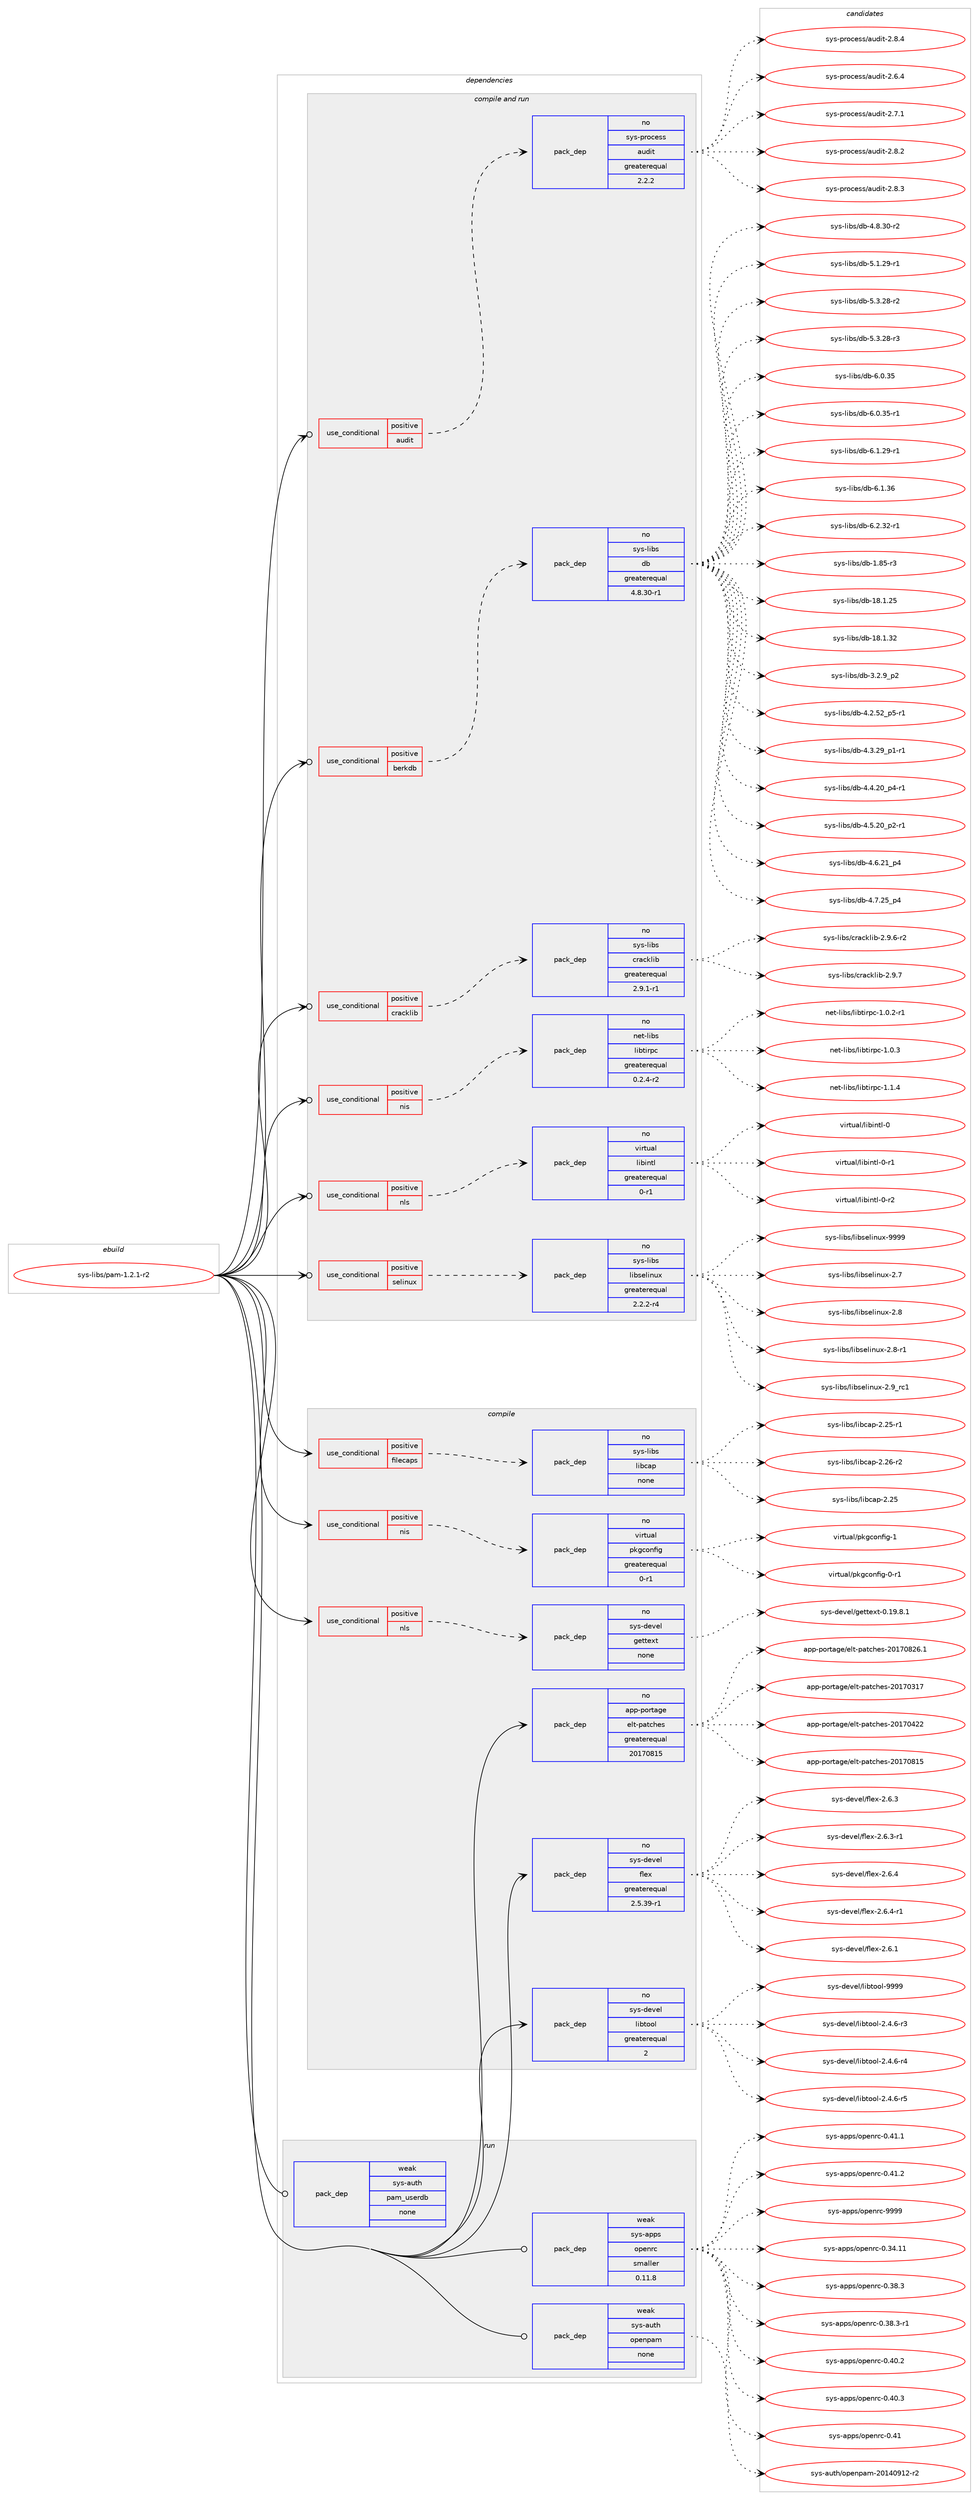 digraph prolog {

# *************
# Graph options
# *************

newrank=true;
concentrate=true;
compound=true;
graph [rankdir=LR,fontname=Helvetica,fontsize=10,ranksep=1.5];#, ranksep=2.5, nodesep=0.2];
edge  [arrowhead=vee];
node  [fontname=Helvetica,fontsize=10];

# **********
# The ebuild
# **********

subgraph cluster_leftcol {
color=gray;
rank=same;
label=<<i>ebuild</i>>;
id [label="sys-libs/pam-1.2.1-r2", color=red, width=4, href="../sys-libs/pam-1.2.1-r2.svg"];
}

# ****************
# The dependencies
# ****************

subgraph cluster_midcol {
color=gray;
label=<<i>dependencies</i>>;
subgraph cluster_compile {
fillcolor="#eeeeee";
style=filled;
label=<<i>compile</i>>;
subgraph cond462163 {
dependency1739249 [label=<<TABLE BORDER="0" CELLBORDER="1" CELLSPACING="0" CELLPADDING="4"><TR><TD ROWSPAN="3" CELLPADDING="10">use_conditional</TD></TR><TR><TD>positive</TD></TR><TR><TD>filecaps</TD></TR></TABLE>>, shape=none, color=red];
subgraph pack1248344 {
dependency1739250 [label=<<TABLE BORDER="0" CELLBORDER="1" CELLSPACING="0" CELLPADDING="4" WIDTH="220"><TR><TD ROWSPAN="6" CELLPADDING="30">pack_dep</TD></TR><TR><TD WIDTH="110">no</TD></TR><TR><TD>sys-libs</TD></TR><TR><TD>libcap</TD></TR><TR><TD>none</TD></TR><TR><TD></TD></TR></TABLE>>, shape=none, color=blue];
}
dependency1739249:e -> dependency1739250:w [weight=20,style="dashed",arrowhead="vee"];
}
id:e -> dependency1739249:w [weight=20,style="solid",arrowhead="vee"];
subgraph cond462164 {
dependency1739251 [label=<<TABLE BORDER="0" CELLBORDER="1" CELLSPACING="0" CELLPADDING="4"><TR><TD ROWSPAN="3" CELLPADDING="10">use_conditional</TD></TR><TR><TD>positive</TD></TR><TR><TD>nis</TD></TR></TABLE>>, shape=none, color=red];
subgraph pack1248345 {
dependency1739252 [label=<<TABLE BORDER="0" CELLBORDER="1" CELLSPACING="0" CELLPADDING="4" WIDTH="220"><TR><TD ROWSPAN="6" CELLPADDING="30">pack_dep</TD></TR><TR><TD WIDTH="110">no</TD></TR><TR><TD>virtual</TD></TR><TR><TD>pkgconfig</TD></TR><TR><TD>greaterequal</TD></TR><TR><TD>0-r1</TD></TR></TABLE>>, shape=none, color=blue];
}
dependency1739251:e -> dependency1739252:w [weight=20,style="dashed",arrowhead="vee"];
}
id:e -> dependency1739251:w [weight=20,style="solid",arrowhead="vee"];
subgraph cond462165 {
dependency1739253 [label=<<TABLE BORDER="0" CELLBORDER="1" CELLSPACING="0" CELLPADDING="4"><TR><TD ROWSPAN="3" CELLPADDING="10">use_conditional</TD></TR><TR><TD>positive</TD></TR><TR><TD>nls</TD></TR></TABLE>>, shape=none, color=red];
subgraph pack1248346 {
dependency1739254 [label=<<TABLE BORDER="0" CELLBORDER="1" CELLSPACING="0" CELLPADDING="4" WIDTH="220"><TR><TD ROWSPAN="6" CELLPADDING="30">pack_dep</TD></TR><TR><TD WIDTH="110">no</TD></TR><TR><TD>sys-devel</TD></TR><TR><TD>gettext</TD></TR><TR><TD>none</TD></TR><TR><TD></TD></TR></TABLE>>, shape=none, color=blue];
}
dependency1739253:e -> dependency1739254:w [weight=20,style="dashed",arrowhead="vee"];
}
id:e -> dependency1739253:w [weight=20,style="solid",arrowhead="vee"];
subgraph pack1248347 {
dependency1739255 [label=<<TABLE BORDER="0" CELLBORDER="1" CELLSPACING="0" CELLPADDING="4" WIDTH="220"><TR><TD ROWSPAN="6" CELLPADDING="30">pack_dep</TD></TR><TR><TD WIDTH="110">no</TD></TR><TR><TD>app-portage</TD></TR><TR><TD>elt-patches</TD></TR><TR><TD>greaterequal</TD></TR><TR><TD>20170815</TD></TR></TABLE>>, shape=none, color=blue];
}
id:e -> dependency1739255:w [weight=20,style="solid",arrowhead="vee"];
subgraph pack1248348 {
dependency1739256 [label=<<TABLE BORDER="0" CELLBORDER="1" CELLSPACING="0" CELLPADDING="4" WIDTH="220"><TR><TD ROWSPAN="6" CELLPADDING="30">pack_dep</TD></TR><TR><TD WIDTH="110">no</TD></TR><TR><TD>sys-devel</TD></TR><TR><TD>flex</TD></TR><TR><TD>greaterequal</TD></TR><TR><TD>2.5.39-r1</TD></TR></TABLE>>, shape=none, color=blue];
}
id:e -> dependency1739256:w [weight=20,style="solid",arrowhead="vee"];
subgraph pack1248349 {
dependency1739257 [label=<<TABLE BORDER="0" CELLBORDER="1" CELLSPACING="0" CELLPADDING="4" WIDTH="220"><TR><TD ROWSPAN="6" CELLPADDING="30">pack_dep</TD></TR><TR><TD WIDTH="110">no</TD></TR><TR><TD>sys-devel</TD></TR><TR><TD>libtool</TD></TR><TR><TD>greaterequal</TD></TR><TR><TD>2</TD></TR></TABLE>>, shape=none, color=blue];
}
id:e -> dependency1739257:w [weight=20,style="solid",arrowhead="vee"];
}
subgraph cluster_compileandrun {
fillcolor="#eeeeee";
style=filled;
label=<<i>compile and run</i>>;
subgraph cond462166 {
dependency1739258 [label=<<TABLE BORDER="0" CELLBORDER="1" CELLSPACING="0" CELLPADDING="4"><TR><TD ROWSPAN="3" CELLPADDING="10">use_conditional</TD></TR><TR><TD>positive</TD></TR><TR><TD>audit</TD></TR></TABLE>>, shape=none, color=red];
subgraph pack1248350 {
dependency1739259 [label=<<TABLE BORDER="0" CELLBORDER="1" CELLSPACING="0" CELLPADDING="4" WIDTH="220"><TR><TD ROWSPAN="6" CELLPADDING="30">pack_dep</TD></TR><TR><TD WIDTH="110">no</TD></TR><TR><TD>sys-process</TD></TR><TR><TD>audit</TD></TR><TR><TD>greaterequal</TD></TR><TR><TD>2.2.2</TD></TR></TABLE>>, shape=none, color=blue];
}
dependency1739258:e -> dependency1739259:w [weight=20,style="dashed",arrowhead="vee"];
}
id:e -> dependency1739258:w [weight=20,style="solid",arrowhead="odotvee"];
subgraph cond462167 {
dependency1739260 [label=<<TABLE BORDER="0" CELLBORDER="1" CELLSPACING="0" CELLPADDING="4"><TR><TD ROWSPAN="3" CELLPADDING="10">use_conditional</TD></TR><TR><TD>positive</TD></TR><TR><TD>berkdb</TD></TR></TABLE>>, shape=none, color=red];
subgraph pack1248351 {
dependency1739261 [label=<<TABLE BORDER="0" CELLBORDER="1" CELLSPACING="0" CELLPADDING="4" WIDTH="220"><TR><TD ROWSPAN="6" CELLPADDING="30">pack_dep</TD></TR><TR><TD WIDTH="110">no</TD></TR><TR><TD>sys-libs</TD></TR><TR><TD>db</TD></TR><TR><TD>greaterequal</TD></TR><TR><TD>4.8.30-r1</TD></TR></TABLE>>, shape=none, color=blue];
}
dependency1739260:e -> dependency1739261:w [weight=20,style="dashed",arrowhead="vee"];
}
id:e -> dependency1739260:w [weight=20,style="solid",arrowhead="odotvee"];
subgraph cond462168 {
dependency1739262 [label=<<TABLE BORDER="0" CELLBORDER="1" CELLSPACING="0" CELLPADDING="4"><TR><TD ROWSPAN="3" CELLPADDING="10">use_conditional</TD></TR><TR><TD>positive</TD></TR><TR><TD>cracklib</TD></TR></TABLE>>, shape=none, color=red];
subgraph pack1248352 {
dependency1739263 [label=<<TABLE BORDER="0" CELLBORDER="1" CELLSPACING="0" CELLPADDING="4" WIDTH="220"><TR><TD ROWSPAN="6" CELLPADDING="30">pack_dep</TD></TR><TR><TD WIDTH="110">no</TD></TR><TR><TD>sys-libs</TD></TR><TR><TD>cracklib</TD></TR><TR><TD>greaterequal</TD></TR><TR><TD>2.9.1-r1</TD></TR></TABLE>>, shape=none, color=blue];
}
dependency1739262:e -> dependency1739263:w [weight=20,style="dashed",arrowhead="vee"];
}
id:e -> dependency1739262:w [weight=20,style="solid",arrowhead="odotvee"];
subgraph cond462169 {
dependency1739264 [label=<<TABLE BORDER="0" CELLBORDER="1" CELLSPACING="0" CELLPADDING="4"><TR><TD ROWSPAN="3" CELLPADDING="10">use_conditional</TD></TR><TR><TD>positive</TD></TR><TR><TD>nis</TD></TR></TABLE>>, shape=none, color=red];
subgraph pack1248353 {
dependency1739265 [label=<<TABLE BORDER="0" CELLBORDER="1" CELLSPACING="0" CELLPADDING="4" WIDTH="220"><TR><TD ROWSPAN="6" CELLPADDING="30">pack_dep</TD></TR><TR><TD WIDTH="110">no</TD></TR><TR><TD>net-libs</TD></TR><TR><TD>libtirpc</TD></TR><TR><TD>greaterequal</TD></TR><TR><TD>0.2.4-r2</TD></TR></TABLE>>, shape=none, color=blue];
}
dependency1739264:e -> dependency1739265:w [weight=20,style="dashed",arrowhead="vee"];
}
id:e -> dependency1739264:w [weight=20,style="solid",arrowhead="odotvee"];
subgraph cond462170 {
dependency1739266 [label=<<TABLE BORDER="0" CELLBORDER="1" CELLSPACING="0" CELLPADDING="4"><TR><TD ROWSPAN="3" CELLPADDING="10">use_conditional</TD></TR><TR><TD>positive</TD></TR><TR><TD>nls</TD></TR></TABLE>>, shape=none, color=red];
subgraph pack1248354 {
dependency1739267 [label=<<TABLE BORDER="0" CELLBORDER="1" CELLSPACING="0" CELLPADDING="4" WIDTH="220"><TR><TD ROWSPAN="6" CELLPADDING="30">pack_dep</TD></TR><TR><TD WIDTH="110">no</TD></TR><TR><TD>virtual</TD></TR><TR><TD>libintl</TD></TR><TR><TD>greaterequal</TD></TR><TR><TD>0-r1</TD></TR></TABLE>>, shape=none, color=blue];
}
dependency1739266:e -> dependency1739267:w [weight=20,style="dashed",arrowhead="vee"];
}
id:e -> dependency1739266:w [weight=20,style="solid",arrowhead="odotvee"];
subgraph cond462171 {
dependency1739268 [label=<<TABLE BORDER="0" CELLBORDER="1" CELLSPACING="0" CELLPADDING="4"><TR><TD ROWSPAN="3" CELLPADDING="10">use_conditional</TD></TR><TR><TD>positive</TD></TR><TR><TD>selinux</TD></TR></TABLE>>, shape=none, color=red];
subgraph pack1248355 {
dependency1739269 [label=<<TABLE BORDER="0" CELLBORDER="1" CELLSPACING="0" CELLPADDING="4" WIDTH="220"><TR><TD ROWSPAN="6" CELLPADDING="30">pack_dep</TD></TR><TR><TD WIDTH="110">no</TD></TR><TR><TD>sys-libs</TD></TR><TR><TD>libselinux</TD></TR><TR><TD>greaterequal</TD></TR><TR><TD>2.2.2-r4</TD></TR></TABLE>>, shape=none, color=blue];
}
dependency1739268:e -> dependency1739269:w [weight=20,style="dashed",arrowhead="vee"];
}
id:e -> dependency1739268:w [weight=20,style="solid",arrowhead="odotvee"];
}
subgraph cluster_run {
fillcolor="#eeeeee";
style=filled;
label=<<i>run</i>>;
subgraph pack1248356 {
dependency1739270 [label=<<TABLE BORDER="0" CELLBORDER="1" CELLSPACING="0" CELLPADDING="4" WIDTH="220"><TR><TD ROWSPAN="6" CELLPADDING="30">pack_dep</TD></TR><TR><TD WIDTH="110">weak</TD></TR><TR><TD>sys-apps</TD></TR><TR><TD>openrc</TD></TR><TR><TD>smaller</TD></TR><TR><TD>0.11.8</TD></TR></TABLE>>, shape=none, color=blue];
}
id:e -> dependency1739270:w [weight=20,style="solid",arrowhead="odot"];
subgraph pack1248357 {
dependency1739271 [label=<<TABLE BORDER="0" CELLBORDER="1" CELLSPACING="0" CELLPADDING="4" WIDTH="220"><TR><TD ROWSPAN="6" CELLPADDING="30">pack_dep</TD></TR><TR><TD WIDTH="110">weak</TD></TR><TR><TD>sys-auth</TD></TR><TR><TD>openpam</TD></TR><TR><TD>none</TD></TR><TR><TD></TD></TR></TABLE>>, shape=none, color=blue];
}
id:e -> dependency1739271:w [weight=20,style="solid",arrowhead="odot"];
subgraph pack1248358 {
dependency1739272 [label=<<TABLE BORDER="0" CELLBORDER="1" CELLSPACING="0" CELLPADDING="4" WIDTH="220"><TR><TD ROWSPAN="6" CELLPADDING="30">pack_dep</TD></TR><TR><TD WIDTH="110">weak</TD></TR><TR><TD>sys-auth</TD></TR><TR><TD>pam_userdb</TD></TR><TR><TD>none</TD></TR><TR><TD></TD></TR></TABLE>>, shape=none, color=blue];
}
id:e -> dependency1739272:w [weight=20,style="solid",arrowhead="odot"];
}
}

# **************
# The candidates
# **************

subgraph cluster_choices {
rank=same;
color=gray;
label=<<i>candidates</i>>;

subgraph choice1248344 {
color=black;
nodesep=1;
choice1151211154510810598115471081059899971124550465053 [label="sys-libs/libcap-2.25", color=red, width=4,href="../sys-libs/libcap-2.25.svg"];
choice11512111545108105981154710810598999711245504650534511449 [label="sys-libs/libcap-2.25-r1", color=red, width=4,href="../sys-libs/libcap-2.25-r1.svg"];
choice11512111545108105981154710810598999711245504650544511450 [label="sys-libs/libcap-2.26-r2", color=red, width=4,href="../sys-libs/libcap-2.26-r2.svg"];
dependency1739250:e -> choice1151211154510810598115471081059899971124550465053:w [style=dotted,weight="100"];
dependency1739250:e -> choice11512111545108105981154710810598999711245504650534511449:w [style=dotted,weight="100"];
dependency1739250:e -> choice11512111545108105981154710810598999711245504650544511450:w [style=dotted,weight="100"];
}
subgraph choice1248345 {
color=black;
nodesep=1;
choice11810511411611797108471121071039911111010210510345484511449 [label="virtual/pkgconfig-0-r1", color=red, width=4,href="../virtual/pkgconfig-0-r1.svg"];
choice1181051141161179710847112107103991111101021051034549 [label="virtual/pkgconfig-1", color=red, width=4,href="../virtual/pkgconfig-1.svg"];
dependency1739252:e -> choice11810511411611797108471121071039911111010210510345484511449:w [style=dotted,weight="100"];
dependency1739252:e -> choice1181051141161179710847112107103991111101021051034549:w [style=dotted,weight="100"];
}
subgraph choice1248346 {
color=black;
nodesep=1;
choice1151211154510010111810110847103101116116101120116454846495746564649 [label="sys-devel/gettext-0.19.8.1", color=red, width=4,href="../sys-devel/gettext-0.19.8.1.svg"];
dependency1739254:e -> choice1151211154510010111810110847103101116116101120116454846495746564649:w [style=dotted,weight="100"];
}
subgraph choice1248347 {
color=black;
nodesep=1;
choice97112112451121111141169710310147101108116451129711699104101115455048495548514955 [label="app-portage/elt-patches-20170317", color=red, width=4,href="../app-portage/elt-patches-20170317.svg"];
choice97112112451121111141169710310147101108116451129711699104101115455048495548525050 [label="app-portage/elt-patches-20170422", color=red, width=4,href="../app-portage/elt-patches-20170422.svg"];
choice97112112451121111141169710310147101108116451129711699104101115455048495548564953 [label="app-portage/elt-patches-20170815", color=red, width=4,href="../app-portage/elt-patches-20170815.svg"];
choice971121124511211111411697103101471011081164511297116991041011154550484955485650544649 [label="app-portage/elt-patches-20170826.1", color=red, width=4,href="../app-portage/elt-patches-20170826.1.svg"];
dependency1739255:e -> choice97112112451121111141169710310147101108116451129711699104101115455048495548514955:w [style=dotted,weight="100"];
dependency1739255:e -> choice97112112451121111141169710310147101108116451129711699104101115455048495548525050:w [style=dotted,weight="100"];
dependency1739255:e -> choice97112112451121111141169710310147101108116451129711699104101115455048495548564953:w [style=dotted,weight="100"];
dependency1739255:e -> choice971121124511211111411697103101471011081164511297116991041011154550484955485650544649:w [style=dotted,weight="100"];
}
subgraph choice1248348 {
color=black;
nodesep=1;
choice1151211154510010111810110847102108101120455046544649 [label="sys-devel/flex-2.6.1", color=red, width=4,href="../sys-devel/flex-2.6.1.svg"];
choice1151211154510010111810110847102108101120455046544651 [label="sys-devel/flex-2.6.3", color=red, width=4,href="../sys-devel/flex-2.6.3.svg"];
choice11512111545100101118101108471021081011204550465446514511449 [label="sys-devel/flex-2.6.3-r1", color=red, width=4,href="../sys-devel/flex-2.6.3-r1.svg"];
choice1151211154510010111810110847102108101120455046544652 [label="sys-devel/flex-2.6.4", color=red, width=4,href="../sys-devel/flex-2.6.4.svg"];
choice11512111545100101118101108471021081011204550465446524511449 [label="sys-devel/flex-2.6.4-r1", color=red, width=4,href="../sys-devel/flex-2.6.4-r1.svg"];
dependency1739256:e -> choice1151211154510010111810110847102108101120455046544649:w [style=dotted,weight="100"];
dependency1739256:e -> choice1151211154510010111810110847102108101120455046544651:w [style=dotted,weight="100"];
dependency1739256:e -> choice11512111545100101118101108471021081011204550465446514511449:w [style=dotted,weight="100"];
dependency1739256:e -> choice1151211154510010111810110847102108101120455046544652:w [style=dotted,weight="100"];
dependency1739256:e -> choice11512111545100101118101108471021081011204550465446524511449:w [style=dotted,weight="100"];
}
subgraph choice1248349 {
color=black;
nodesep=1;
choice1151211154510010111810110847108105981161111111084550465246544511451 [label="sys-devel/libtool-2.4.6-r3", color=red, width=4,href="../sys-devel/libtool-2.4.6-r3.svg"];
choice1151211154510010111810110847108105981161111111084550465246544511452 [label="sys-devel/libtool-2.4.6-r4", color=red, width=4,href="../sys-devel/libtool-2.4.6-r4.svg"];
choice1151211154510010111810110847108105981161111111084550465246544511453 [label="sys-devel/libtool-2.4.6-r5", color=red, width=4,href="../sys-devel/libtool-2.4.6-r5.svg"];
choice1151211154510010111810110847108105981161111111084557575757 [label="sys-devel/libtool-9999", color=red, width=4,href="../sys-devel/libtool-9999.svg"];
dependency1739257:e -> choice1151211154510010111810110847108105981161111111084550465246544511451:w [style=dotted,weight="100"];
dependency1739257:e -> choice1151211154510010111810110847108105981161111111084550465246544511452:w [style=dotted,weight="100"];
dependency1739257:e -> choice1151211154510010111810110847108105981161111111084550465246544511453:w [style=dotted,weight="100"];
dependency1739257:e -> choice1151211154510010111810110847108105981161111111084557575757:w [style=dotted,weight="100"];
}
subgraph choice1248350 {
color=black;
nodesep=1;
choice11512111545112114111991011151154797117100105116455046544652 [label="sys-process/audit-2.6.4", color=red, width=4,href="../sys-process/audit-2.6.4.svg"];
choice11512111545112114111991011151154797117100105116455046554649 [label="sys-process/audit-2.7.1", color=red, width=4,href="../sys-process/audit-2.7.1.svg"];
choice11512111545112114111991011151154797117100105116455046564650 [label="sys-process/audit-2.8.2", color=red, width=4,href="../sys-process/audit-2.8.2.svg"];
choice11512111545112114111991011151154797117100105116455046564651 [label="sys-process/audit-2.8.3", color=red, width=4,href="../sys-process/audit-2.8.3.svg"];
choice11512111545112114111991011151154797117100105116455046564652 [label="sys-process/audit-2.8.4", color=red, width=4,href="../sys-process/audit-2.8.4.svg"];
dependency1739259:e -> choice11512111545112114111991011151154797117100105116455046544652:w [style=dotted,weight="100"];
dependency1739259:e -> choice11512111545112114111991011151154797117100105116455046554649:w [style=dotted,weight="100"];
dependency1739259:e -> choice11512111545112114111991011151154797117100105116455046564650:w [style=dotted,weight="100"];
dependency1739259:e -> choice11512111545112114111991011151154797117100105116455046564651:w [style=dotted,weight="100"];
dependency1739259:e -> choice11512111545112114111991011151154797117100105116455046564652:w [style=dotted,weight="100"];
}
subgraph choice1248351 {
color=black;
nodesep=1;
choice1151211154510810598115471009845494656534511451 [label="sys-libs/db-1.85-r3", color=red, width=4,href="../sys-libs/db-1.85-r3.svg"];
choice115121115451081059811547100984549564649465053 [label="sys-libs/db-18.1.25", color=red, width=4,href="../sys-libs/db-18.1.25.svg"];
choice115121115451081059811547100984549564649465150 [label="sys-libs/db-18.1.32", color=red, width=4,href="../sys-libs/db-18.1.32.svg"];
choice115121115451081059811547100984551465046579511250 [label="sys-libs/db-3.2.9_p2", color=red, width=4,href="../sys-libs/db-3.2.9_p2.svg"];
choice115121115451081059811547100984552465046535095112534511449 [label="sys-libs/db-4.2.52_p5-r1", color=red, width=4,href="../sys-libs/db-4.2.52_p5-r1.svg"];
choice115121115451081059811547100984552465146505795112494511449 [label="sys-libs/db-4.3.29_p1-r1", color=red, width=4,href="../sys-libs/db-4.3.29_p1-r1.svg"];
choice115121115451081059811547100984552465246504895112524511449 [label="sys-libs/db-4.4.20_p4-r1", color=red, width=4,href="../sys-libs/db-4.4.20_p4-r1.svg"];
choice115121115451081059811547100984552465346504895112504511449 [label="sys-libs/db-4.5.20_p2-r1", color=red, width=4,href="../sys-libs/db-4.5.20_p2-r1.svg"];
choice11512111545108105981154710098455246544650499511252 [label="sys-libs/db-4.6.21_p4", color=red, width=4,href="../sys-libs/db-4.6.21_p4.svg"];
choice11512111545108105981154710098455246554650539511252 [label="sys-libs/db-4.7.25_p4", color=red, width=4,href="../sys-libs/db-4.7.25_p4.svg"];
choice11512111545108105981154710098455246564651484511450 [label="sys-libs/db-4.8.30-r2", color=red, width=4,href="../sys-libs/db-4.8.30-r2.svg"];
choice11512111545108105981154710098455346494650574511449 [label="sys-libs/db-5.1.29-r1", color=red, width=4,href="../sys-libs/db-5.1.29-r1.svg"];
choice11512111545108105981154710098455346514650564511450 [label="sys-libs/db-5.3.28-r2", color=red, width=4,href="../sys-libs/db-5.3.28-r2.svg"];
choice11512111545108105981154710098455346514650564511451 [label="sys-libs/db-5.3.28-r3", color=red, width=4,href="../sys-libs/db-5.3.28-r3.svg"];
choice1151211154510810598115471009845544648465153 [label="sys-libs/db-6.0.35", color=red, width=4,href="../sys-libs/db-6.0.35.svg"];
choice11512111545108105981154710098455446484651534511449 [label="sys-libs/db-6.0.35-r1", color=red, width=4,href="../sys-libs/db-6.0.35-r1.svg"];
choice11512111545108105981154710098455446494650574511449 [label="sys-libs/db-6.1.29-r1", color=red, width=4,href="../sys-libs/db-6.1.29-r1.svg"];
choice1151211154510810598115471009845544649465154 [label="sys-libs/db-6.1.36", color=red, width=4,href="../sys-libs/db-6.1.36.svg"];
choice11512111545108105981154710098455446504651504511449 [label="sys-libs/db-6.2.32-r1", color=red, width=4,href="../sys-libs/db-6.2.32-r1.svg"];
dependency1739261:e -> choice1151211154510810598115471009845494656534511451:w [style=dotted,weight="100"];
dependency1739261:e -> choice115121115451081059811547100984549564649465053:w [style=dotted,weight="100"];
dependency1739261:e -> choice115121115451081059811547100984549564649465150:w [style=dotted,weight="100"];
dependency1739261:e -> choice115121115451081059811547100984551465046579511250:w [style=dotted,weight="100"];
dependency1739261:e -> choice115121115451081059811547100984552465046535095112534511449:w [style=dotted,weight="100"];
dependency1739261:e -> choice115121115451081059811547100984552465146505795112494511449:w [style=dotted,weight="100"];
dependency1739261:e -> choice115121115451081059811547100984552465246504895112524511449:w [style=dotted,weight="100"];
dependency1739261:e -> choice115121115451081059811547100984552465346504895112504511449:w [style=dotted,weight="100"];
dependency1739261:e -> choice11512111545108105981154710098455246544650499511252:w [style=dotted,weight="100"];
dependency1739261:e -> choice11512111545108105981154710098455246554650539511252:w [style=dotted,weight="100"];
dependency1739261:e -> choice11512111545108105981154710098455246564651484511450:w [style=dotted,weight="100"];
dependency1739261:e -> choice11512111545108105981154710098455346494650574511449:w [style=dotted,weight="100"];
dependency1739261:e -> choice11512111545108105981154710098455346514650564511450:w [style=dotted,weight="100"];
dependency1739261:e -> choice11512111545108105981154710098455346514650564511451:w [style=dotted,weight="100"];
dependency1739261:e -> choice1151211154510810598115471009845544648465153:w [style=dotted,weight="100"];
dependency1739261:e -> choice11512111545108105981154710098455446484651534511449:w [style=dotted,weight="100"];
dependency1739261:e -> choice11512111545108105981154710098455446494650574511449:w [style=dotted,weight="100"];
dependency1739261:e -> choice1151211154510810598115471009845544649465154:w [style=dotted,weight="100"];
dependency1739261:e -> choice11512111545108105981154710098455446504651504511449:w [style=dotted,weight="100"];
}
subgraph choice1248352 {
color=black;
nodesep=1;
choice115121115451081059811547991149799107108105984550465746544511450 [label="sys-libs/cracklib-2.9.6-r2", color=red, width=4,href="../sys-libs/cracklib-2.9.6-r2.svg"];
choice11512111545108105981154799114979910710810598455046574655 [label="sys-libs/cracklib-2.9.7", color=red, width=4,href="../sys-libs/cracklib-2.9.7.svg"];
dependency1739263:e -> choice115121115451081059811547991149799107108105984550465746544511450:w [style=dotted,weight="100"];
dependency1739263:e -> choice11512111545108105981154799114979910710810598455046574655:w [style=dotted,weight="100"];
}
subgraph choice1248353 {
color=black;
nodesep=1;
choice11010111645108105981154710810598116105114112994549464846504511449 [label="net-libs/libtirpc-1.0.2-r1", color=red, width=4,href="../net-libs/libtirpc-1.0.2-r1.svg"];
choice1101011164510810598115471081059811610511411299454946484651 [label="net-libs/libtirpc-1.0.3", color=red, width=4,href="../net-libs/libtirpc-1.0.3.svg"];
choice1101011164510810598115471081059811610511411299454946494652 [label="net-libs/libtirpc-1.1.4", color=red, width=4,href="../net-libs/libtirpc-1.1.4.svg"];
dependency1739265:e -> choice11010111645108105981154710810598116105114112994549464846504511449:w [style=dotted,weight="100"];
dependency1739265:e -> choice1101011164510810598115471081059811610511411299454946484651:w [style=dotted,weight="100"];
dependency1739265:e -> choice1101011164510810598115471081059811610511411299454946494652:w [style=dotted,weight="100"];
}
subgraph choice1248354 {
color=black;
nodesep=1;
choice1181051141161179710847108105981051101161084548 [label="virtual/libintl-0", color=red, width=4,href="../virtual/libintl-0.svg"];
choice11810511411611797108471081059810511011610845484511449 [label="virtual/libintl-0-r1", color=red, width=4,href="../virtual/libintl-0-r1.svg"];
choice11810511411611797108471081059810511011610845484511450 [label="virtual/libintl-0-r2", color=red, width=4,href="../virtual/libintl-0-r2.svg"];
dependency1739267:e -> choice1181051141161179710847108105981051101161084548:w [style=dotted,weight="100"];
dependency1739267:e -> choice11810511411611797108471081059810511011610845484511449:w [style=dotted,weight="100"];
dependency1739267:e -> choice11810511411611797108471081059810511011610845484511450:w [style=dotted,weight="100"];
}
subgraph choice1248355 {
color=black;
nodesep=1;
choice1151211154510810598115471081059811510110810511011712045504655 [label="sys-libs/libselinux-2.7", color=red, width=4,href="../sys-libs/libselinux-2.7.svg"];
choice1151211154510810598115471081059811510110810511011712045504656 [label="sys-libs/libselinux-2.8", color=red, width=4,href="../sys-libs/libselinux-2.8.svg"];
choice11512111545108105981154710810598115101108105110117120455046564511449 [label="sys-libs/libselinux-2.8-r1", color=red, width=4,href="../sys-libs/libselinux-2.8-r1.svg"];
choice1151211154510810598115471081059811510110810511011712045504657951149949 [label="sys-libs/libselinux-2.9_rc1", color=red, width=4,href="../sys-libs/libselinux-2.9_rc1.svg"];
choice115121115451081059811547108105981151011081051101171204557575757 [label="sys-libs/libselinux-9999", color=red, width=4,href="../sys-libs/libselinux-9999.svg"];
dependency1739269:e -> choice1151211154510810598115471081059811510110810511011712045504655:w [style=dotted,weight="100"];
dependency1739269:e -> choice1151211154510810598115471081059811510110810511011712045504656:w [style=dotted,weight="100"];
dependency1739269:e -> choice11512111545108105981154710810598115101108105110117120455046564511449:w [style=dotted,weight="100"];
dependency1739269:e -> choice1151211154510810598115471081059811510110810511011712045504657951149949:w [style=dotted,weight="100"];
dependency1739269:e -> choice115121115451081059811547108105981151011081051101171204557575757:w [style=dotted,weight="100"];
}
subgraph choice1248356 {
color=black;
nodesep=1;
choice115121115459711211211547111112101110114994548465152464949 [label="sys-apps/openrc-0.34.11", color=red, width=4,href="../sys-apps/openrc-0.34.11.svg"];
choice1151211154597112112115471111121011101149945484651564651 [label="sys-apps/openrc-0.38.3", color=red, width=4,href="../sys-apps/openrc-0.38.3.svg"];
choice11512111545971121121154711111210111011499454846515646514511449 [label="sys-apps/openrc-0.38.3-r1", color=red, width=4,href="../sys-apps/openrc-0.38.3-r1.svg"];
choice1151211154597112112115471111121011101149945484652484650 [label="sys-apps/openrc-0.40.2", color=red, width=4,href="../sys-apps/openrc-0.40.2.svg"];
choice1151211154597112112115471111121011101149945484652484651 [label="sys-apps/openrc-0.40.3", color=red, width=4,href="../sys-apps/openrc-0.40.3.svg"];
choice115121115459711211211547111112101110114994548465249 [label="sys-apps/openrc-0.41", color=red, width=4,href="../sys-apps/openrc-0.41.svg"];
choice1151211154597112112115471111121011101149945484652494649 [label="sys-apps/openrc-0.41.1", color=red, width=4,href="../sys-apps/openrc-0.41.1.svg"];
choice1151211154597112112115471111121011101149945484652494650 [label="sys-apps/openrc-0.41.2", color=red, width=4,href="../sys-apps/openrc-0.41.2.svg"];
choice115121115459711211211547111112101110114994557575757 [label="sys-apps/openrc-9999", color=red, width=4,href="../sys-apps/openrc-9999.svg"];
dependency1739270:e -> choice115121115459711211211547111112101110114994548465152464949:w [style=dotted,weight="100"];
dependency1739270:e -> choice1151211154597112112115471111121011101149945484651564651:w [style=dotted,weight="100"];
dependency1739270:e -> choice11512111545971121121154711111210111011499454846515646514511449:w [style=dotted,weight="100"];
dependency1739270:e -> choice1151211154597112112115471111121011101149945484652484650:w [style=dotted,weight="100"];
dependency1739270:e -> choice1151211154597112112115471111121011101149945484652484651:w [style=dotted,weight="100"];
dependency1739270:e -> choice115121115459711211211547111112101110114994548465249:w [style=dotted,weight="100"];
dependency1739270:e -> choice1151211154597112112115471111121011101149945484652494649:w [style=dotted,weight="100"];
dependency1739270:e -> choice1151211154597112112115471111121011101149945484652494650:w [style=dotted,weight="100"];
dependency1739270:e -> choice115121115459711211211547111112101110114994557575757:w [style=dotted,weight="100"];
}
subgraph choice1248357 {
color=black;
nodesep=1;
choice115121115459711711610447111112101110112971094550484952485749504511450 [label="sys-auth/openpam-20140912-r2", color=red, width=4,href="../sys-auth/openpam-20140912-r2.svg"];
dependency1739271:e -> choice115121115459711711610447111112101110112971094550484952485749504511450:w [style=dotted,weight="100"];
}
subgraph choice1248358 {
color=black;
nodesep=1;
}
}

}
